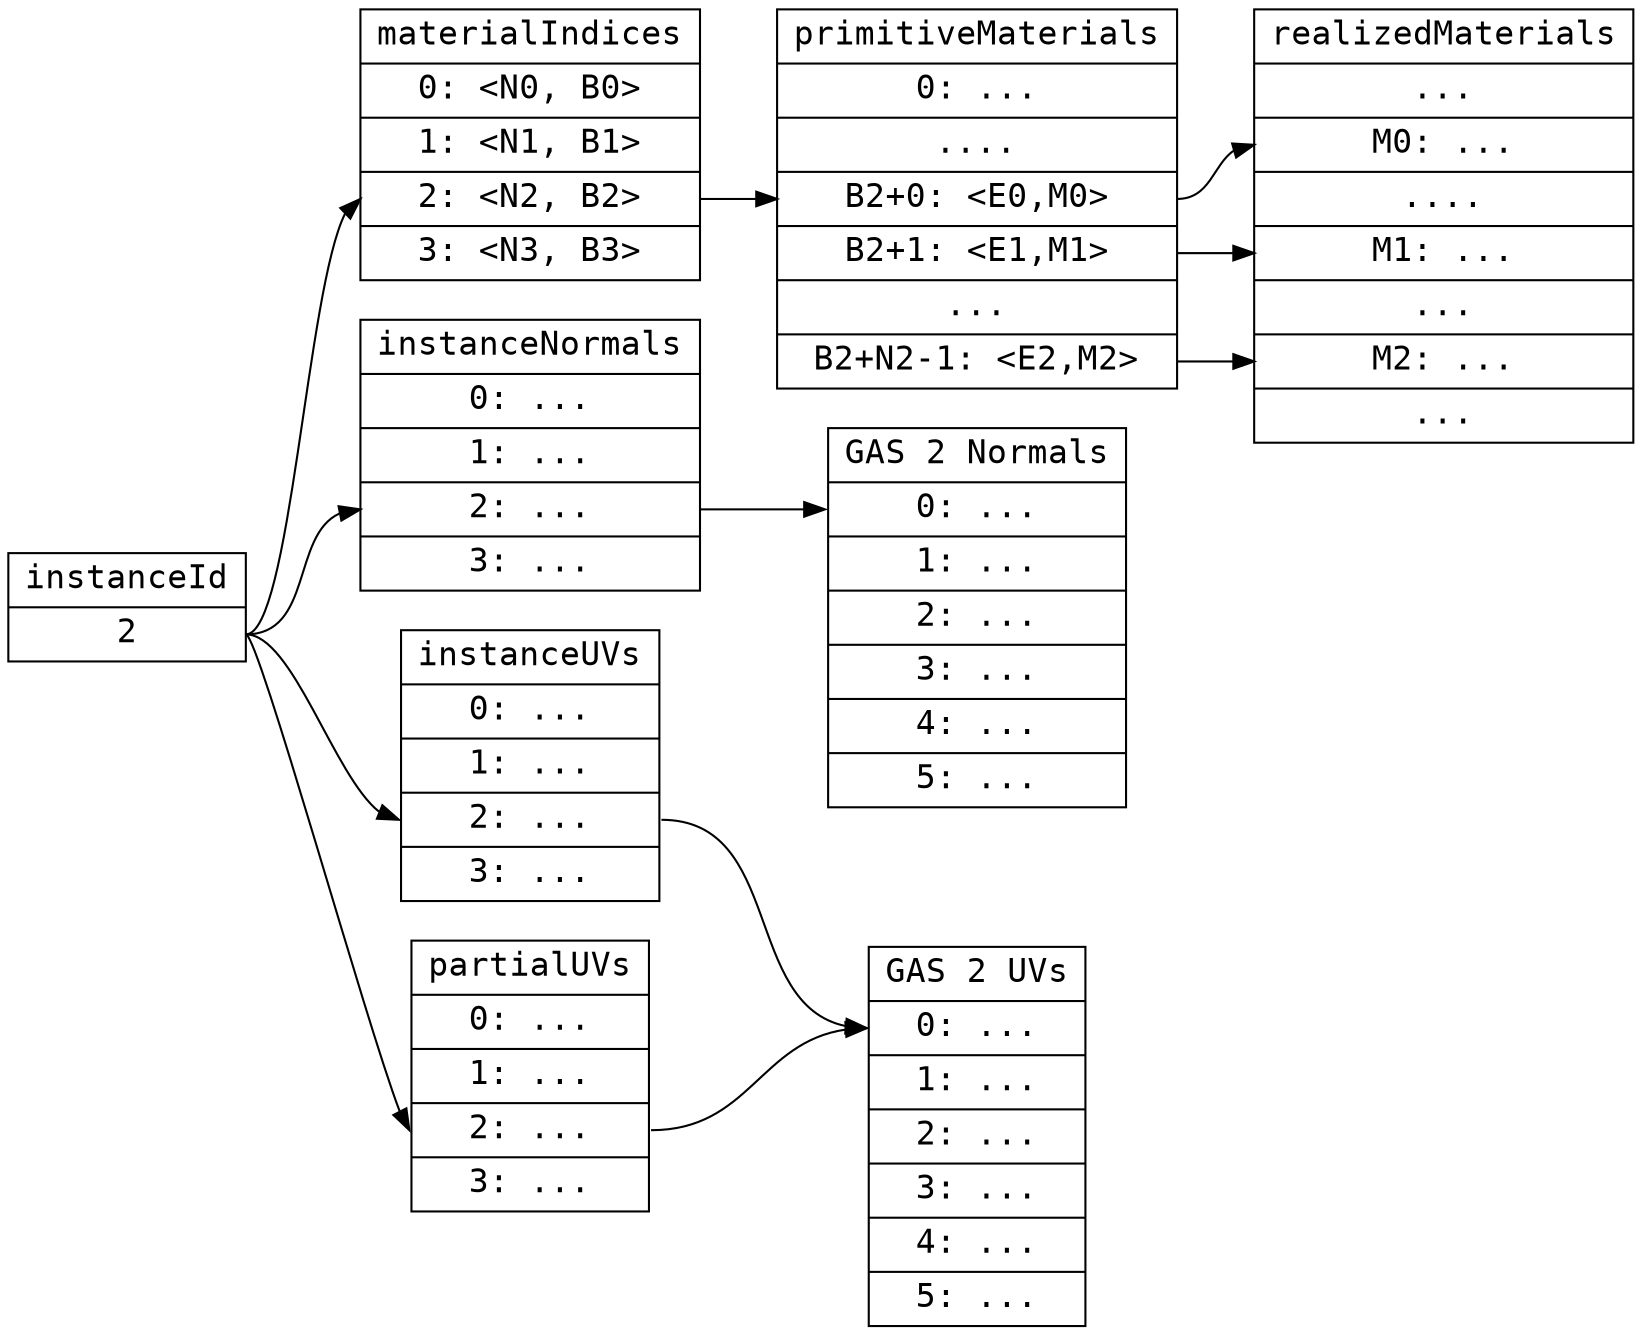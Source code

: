 digraph g {
fontname="Helvetica,Arial,sans-serif"
node [fontname="Courier"]
edge [fontname="Helvetica,Arial,sans-serif"]
graph [
rankdir = "LR"
];
node [
fontsize = "16"
shape = "ellipse"
];
edge [
];
"instanceId" [
label = "instanceId | <f0> 2"
shape = "record"
];
"materialIndices" [
label = "materialIndices | 0: &lt;N0, B0&gt; | 1: &lt;N1, B1&gt;  | <f2> 2: &lt;N2, B2&gt; | 3: &lt;N3, B3&gt;"
shape = "record"
];
"instanceNormals" [
label = "instanceNormals | 0: ... | 1: ... | <f2> 2: ... | 3: ..."
shape = "record"
];
"instanceUVs" [
label = "instanceUVs | 0: ... | 1: ... | <f2> 2: ... | 3: ..."
shape = "record"
];
"GAS 2 Normals" [
label = "GAS 2 Normals | <f0> 0: ... | 1: ... | 2: ... | 3: ... | 4: ... | 5: ..."
shape = "record"
];
"GAS 2 UVs" [
label = "GAS 2 UVs | <f0> 0: ... | 1: ... | 2: ... | 3: ... | 4: ... | 5: ..."
shape = "record"
];
"partialUVs" [
label = "partialUVs | 0: ... | 1: ... | <f2> 2: ... | 3: ..."
shape = "record"
];
"primitiveMaterials" [
label = "primitiveMaterials | 0: ... | .... | <f0> B2+0: &lt;E0,M0&gt; | <f1> B2+1: &lt;E1,M1&gt; | ... | <f2> B2+N2-1: &lt;E2,M2&gt;"
shape = "record"
];
"realizedMaterials" [
label = "realizedMaterials | ... | <f0> M0: ... | .... | <f1> M1: ... | ... | <f2> M2: ... | ..."
shape = "record"
];

"primitiveMaterials":f0 -> "realizedMaterials":f0 [id = 8];
"primitiveMaterials":f1 -> "realizedMaterials":f1 [id = 9];
"primitiveMaterials":f2 -> "realizedMaterials":f2 [id = 10];
"materialIndices":f2 -> "primitiveMaterials":f0 [id = 7];
"instanceId":f0 -> "materialIndices":f2 [id = 0];
"instanceId":f0 -> "instanceNormals":f2 [id = 1];
"instanceId":f0 -> "instanceUVs":f2 [id = 2, label="     "];
"instanceNormals":f2 -> "GAS 2 Normals":f0 [id = 3];
"instanceUVs":f2 -> "GAS 2 UVs":f0 [id = 4];
"instanceId":f0 -> "partialUVs":f2 [id = 5];
"partialUVs":f2 -> "GAS 2 UVs":f0 [id = 6];
}
